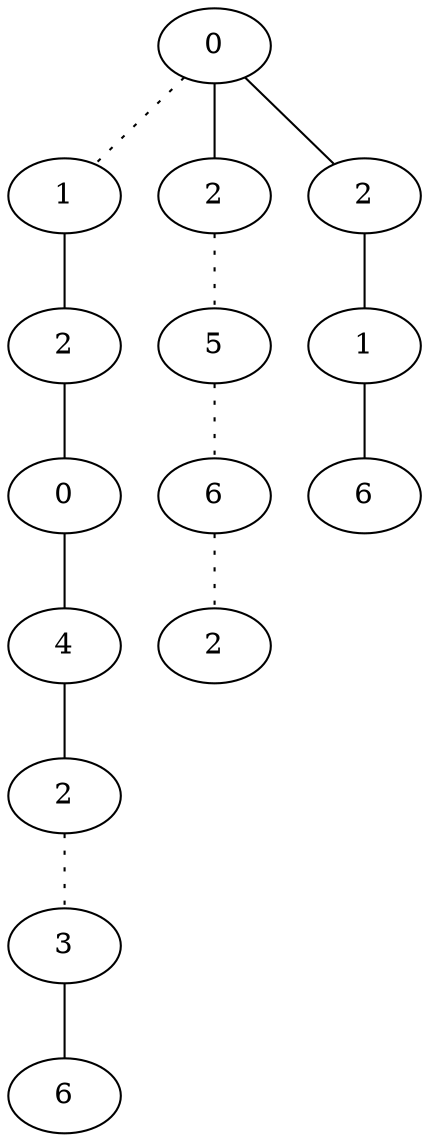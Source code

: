 graph {
a0[label=0];
a1[label=1];
a2[label=2];
a3[label=0];
a4[label=4];
a5[label=2];
a6[label=3];
a7[label=6];
a8[label=2];
a9[label=5];
a10[label=6];
a11[label=2];
a12[label=2];
a13[label=1];
a14[label=6];
a0 -- a1 [style=dotted];
a0 -- a8;
a0 -- a12;
a1 -- a2;
a2 -- a3;
a3 -- a4;
a4 -- a5;
a5 -- a6 [style=dotted];
a6 -- a7;
a8 -- a9 [style=dotted];
a9 -- a10 [style=dotted];
a10 -- a11 [style=dotted];
a12 -- a13;
a13 -- a14;
}
